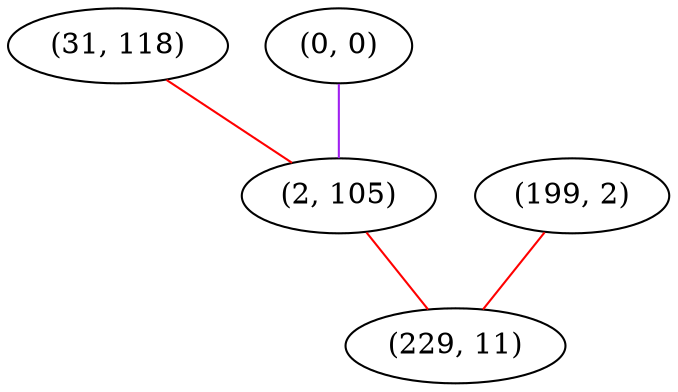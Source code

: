 graph "" {
"(31, 118)";
"(0, 0)";
"(199, 2)";
"(2, 105)";
"(229, 11)";
"(31, 118)" -- "(2, 105)"  [color=red, key=0, weight=1];
"(0, 0)" -- "(2, 105)"  [color=purple, key=0, weight=4];
"(199, 2)" -- "(229, 11)"  [color=red, key=0, weight=1];
"(2, 105)" -- "(229, 11)"  [color=red, key=0, weight=1];
}
